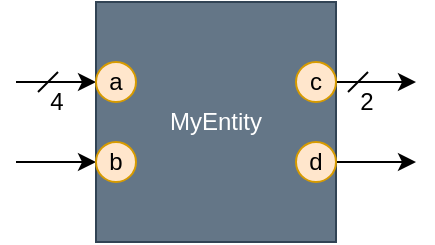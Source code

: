 <mxfile version="20.3.0" type="device"><diagram id="jzAzM_FUZYp2jUHJV6VW" name="Page-1"><mxGraphModel dx="335" dy="234" grid="1" gridSize="10" guides="1" tooltips="1" connect="1" arrows="1" fold="1" page="1" pageScale="1" pageWidth="850" pageHeight="1100" math="0" shadow="0"><root><mxCell id="0"/><mxCell id="1" parent="0"/><mxCell id="5QIgwZKvx5lz6URdjkDi-1" value="MyEntity" style="rounded=0;whiteSpace=wrap;html=1;fillColor=#647687;fontColor=#ffffff;strokeColor=#314354;" parent="1" vertex="1"><mxGeometry x="360" y="480" width="120" height="120" as="geometry"/></mxCell><mxCell id="5QIgwZKvx5lz6URdjkDi-2" value="" style="endArrow=classic;html=1;rounded=0;" parent="1" edge="1"><mxGeometry width="50" height="50" relative="1" as="geometry"><mxPoint x="320" y="520" as="sourcePoint"/><mxPoint x="360" y="520" as="targetPoint"/></mxGeometry></mxCell><mxCell id="5QIgwZKvx5lz6URdjkDi-3" value="" style="endArrow=none;html=1;rounded=0;" parent="1" edge="1"><mxGeometry width="50" height="50" relative="1" as="geometry"><mxPoint x="331" y="525" as="sourcePoint"/><mxPoint x="341" y="515" as="targetPoint"/></mxGeometry></mxCell><mxCell id="5QIgwZKvx5lz6URdjkDi-4" value="" style="endArrow=classic;html=1;rounded=0;" parent="1" edge="1"><mxGeometry width="50" height="50" relative="1" as="geometry"><mxPoint x="320" y="560" as="sourcePoint"/><mxPoint x="360" y="560" as="targetPoint"/></mxGeometry></mxCell><mxCell id="5QIgwZKvx5lz6URdjkDi-5" value="4" style="text;html=1;align=center;verticalAlign=middle;resizable=0;points=[];autosize=1;strokeColor=none;fillColor=none;" parent="1" vertex="1"><mxGeometry x="325" y="515" width="30" height="30" as="geometry"/></mxCell><mxCell id="5QIgwZKvx5lz6URdjkDi-7" value="" style="endArrow=classic;html=1;rounded=0;" parent="1" edge="1"><mxGeometry width="50" height="50" relative="1" as="geometry"><mxPoint x="480" y="520" as="sourcePoint"/><mxPoint x="520" y="520" as="targetPoint"/></mxGeometry></mxCell><mxCell id="5QIgwZKvx5lz6URdjkDi-9" value="" style="endArrow=classic;html=1;rounded=0;" parent="1" edge="1"><mxGeometry width="50" height="50" relative="1" as="geometry"><mxPoint x="480" y="560" as="sourcePoint"/><mxPoint x="520" y="560" as="targetPoint"/></mxGeometry></mxCell><mxCell id="5QIgwZKvx5lz6URdjkDi-10" value="" style="endArrow=none;html=1;rounded=0;" parent="1" edge="1"><mxGeometry width="50" height="50" relative="1" as="geometry"><mxPoint x="486" y="525" as="sourcePoint"/><mxPoint x="496" y="515" as="targetPoint"/></mxGeometry></mxCell><mxCell id="5QIgwZKvx5lz6URdjkDi-11" value="2" style="text;html=1;align=center;verticalAlign=middle;resizable=0;points=[];autosize=1;strokeColor=none;fillColor=none;" parent="1" vertex="1"><mxGeometry x="480" y="515" width="30" height="30" as="geometry"/></mxCell><mxCell id="5QIgwZKvx5lz6URdjkDi-12" value="a" style="ellipse;whiteSpace=wrap;html=1;aspect=fixed;fillColor=#ffe6cc;strokeColor=#d79b00;" parent="1" vertex="1"><mxGeometry x="360" y="510" width="20" height="20" as="geometry"/></mxCell><mxCell id="5QIgwZKvx5lz6URdjkDi-13" value="b" style="ellipse;whiteSpace=wrap;html=1;aspect=fixed;fillColor=#ffe6cc;strokeColor=#d79b00;" parent="1" vertex="1"><mxGeometry x="360" y="550" width="20" height="20" as="geometry"/></mxCell><mxCell id="5QIgwZKvx5lz6URdjkDi-14" value="c" style="ellipse;whiteSpace=wrap;html=1;aspect=fixed;fillColor=#ffe6cc;strokeColor=#d79b00;" parent="1" vertex="1"><mxGeometry x="460" y="510" width="20" height="20" as="geometry"/></mxCell><mxCell id="5QIgwZKvx5lz6URdjkDi-15" value="d" style="ellipse;whiteSpace=wrap;html=1;aspect=fixed;fillColor=#ffe6cc;strokeColor=#d79b00;" parent="1" vertex="1"><mxGeometry x="460" y="550" width="20" height="20" as="geometry"/></mxCell></root></mxGraphModel></diagram></mxfile>